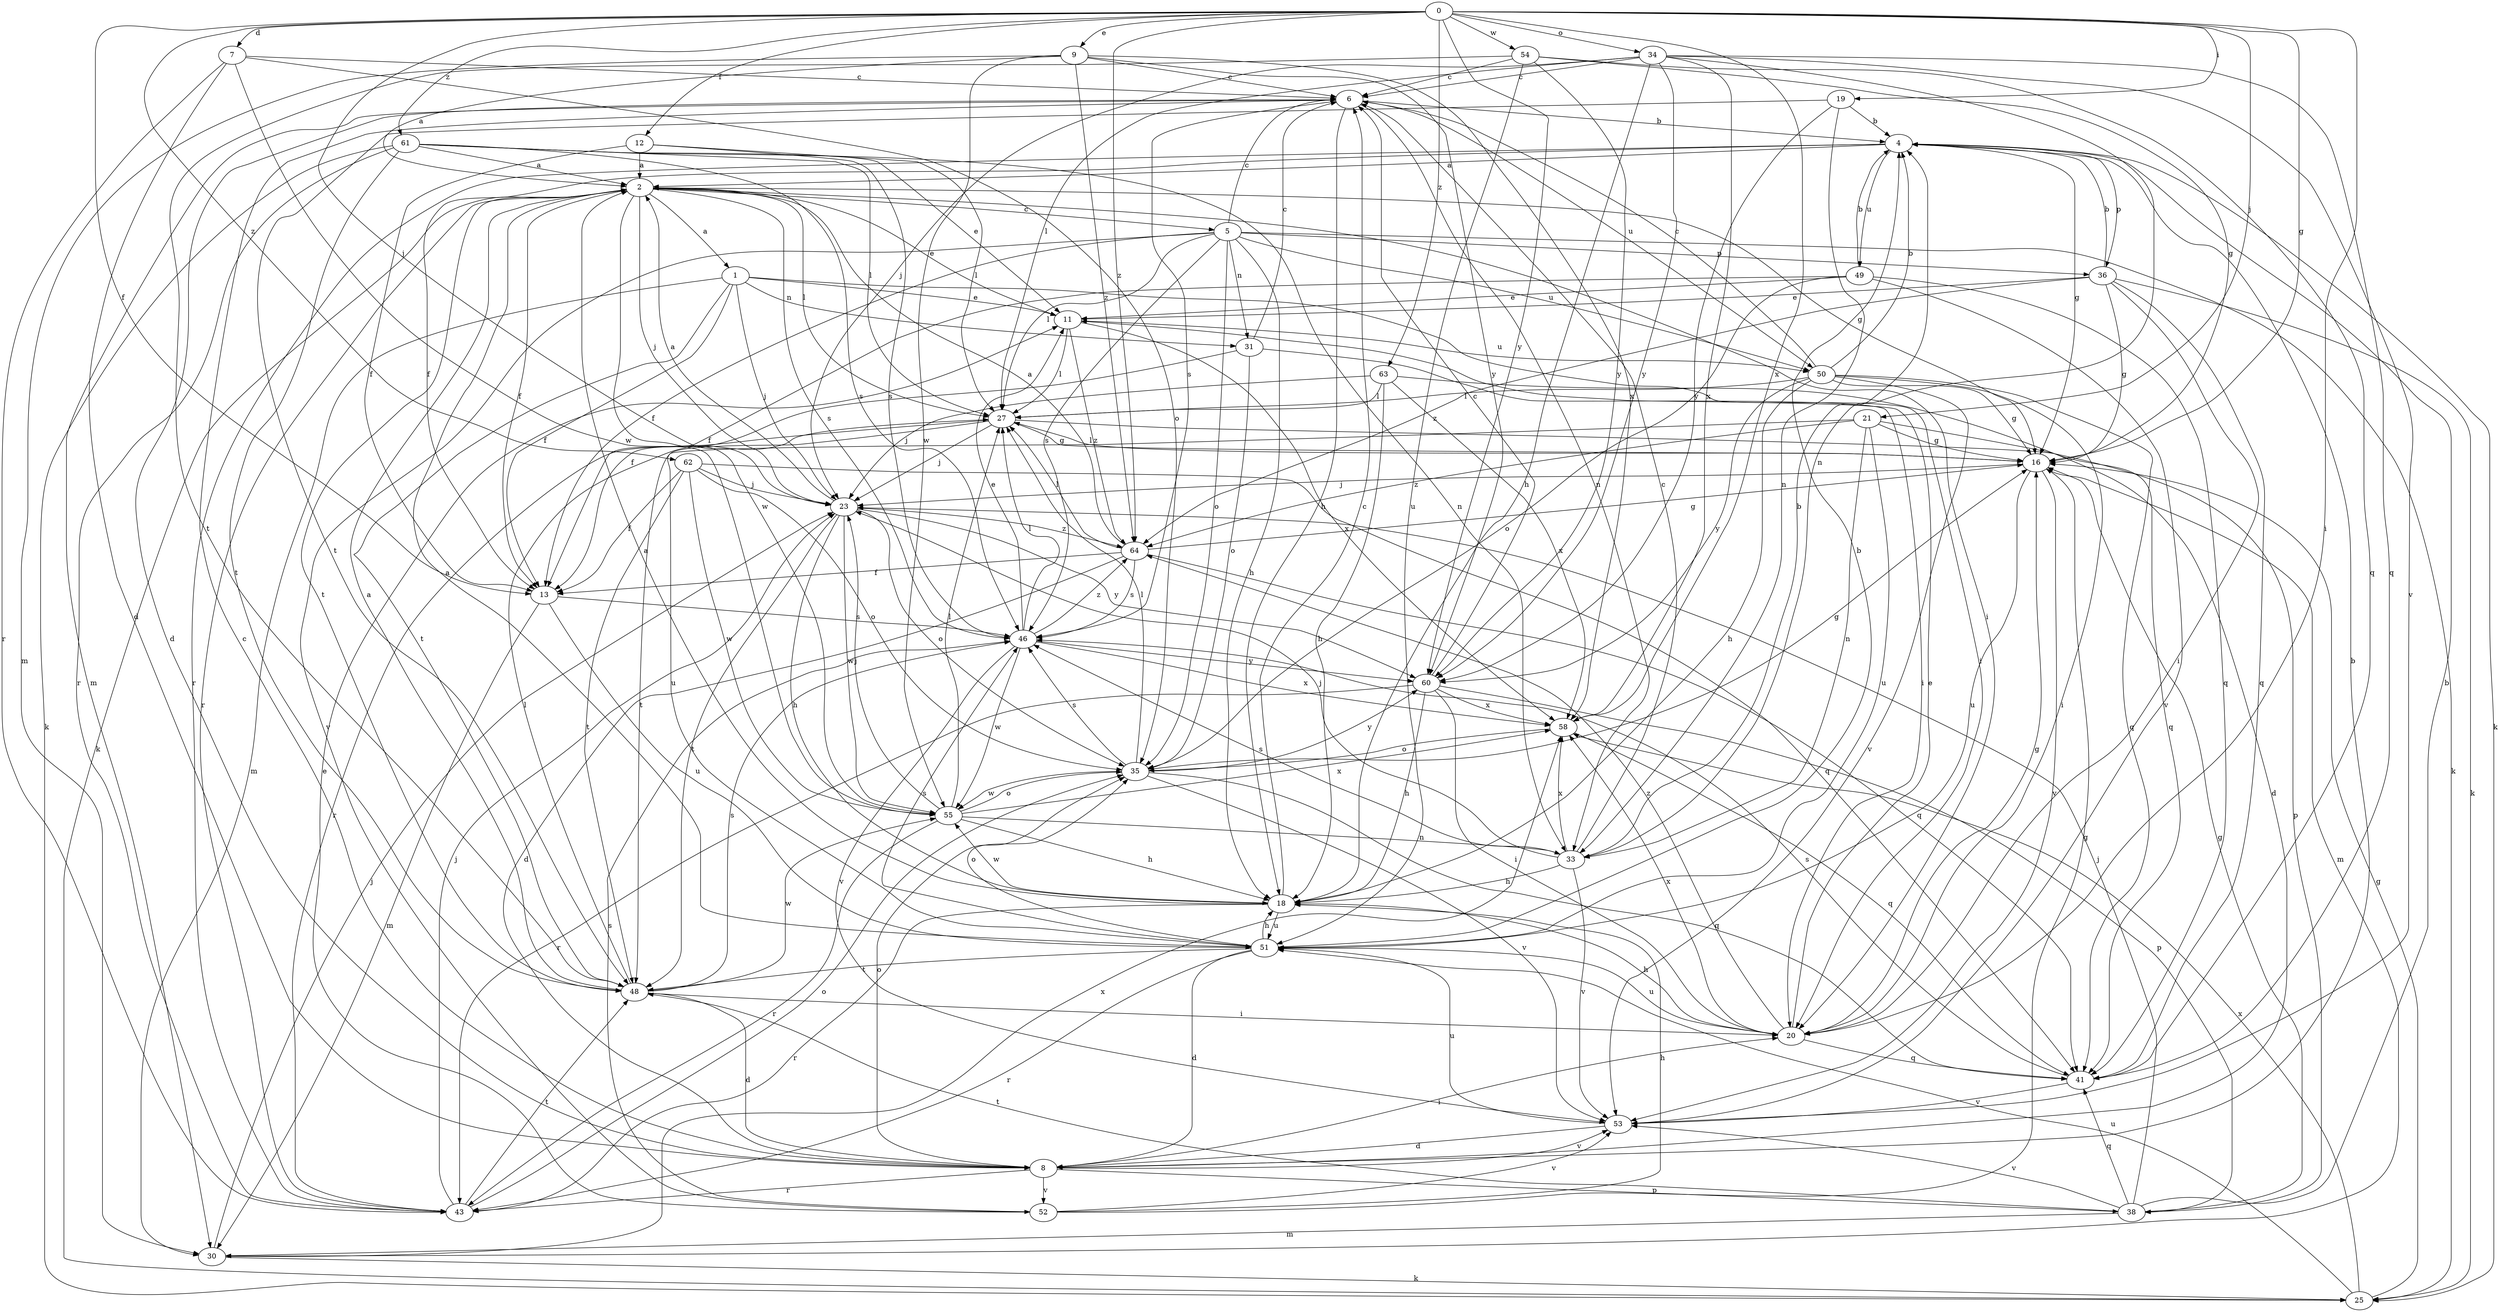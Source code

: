 strict digraph  {
0;
1;
2;
4;
5;
6;
7;
8;
9;
11;
12;
13;
16;
18;
19;
20;
21;
23;
25;
27;
30;
31;
33;
34;
35;
36;
38;
41;
43;
46;
48;
49;
50;
51;
52;
53;
54;
55;
58;
60;
61;
62;
63;
64;
0 -> 7  [label=d];
0 -> 9  [label=e];
0 -> 12  [label=f];
0 -> 13  [label=f];
0 -> 16  [label=g];
0 -> 19  [label=i];
0 -> 20  [label=i];
0 -> 21  [label=j];
0 -> 23  [label=j];
0 -> 34  [label=o];
0 -> 54  [label=w];
0 -> 58  [label=x];
0 -> 60  [label=y];
0 -> 61  [label=z];
0 -> 62  [label=z];
0 -> 63  [label=z];
0 -> 64  [label=z];
1 -> 11  [label=e];
1 -> 13  [label=f];
1 -> 20  [label=i];
1 -> 23  [label=j];
1 -> 30  [label=m];
1 -> 31  [label=n];
1 -> 48  [label=t];
2 -> 1  [label=a];
2 -> 5  [label=c];
2 -> 11  [label=e];
2 -> 13  [label=f];
2 -> 16  [label=g];
2 -> 20  [label=i];
2 -> 23  [label=j];
2 -> 25  [label=k];
2 -> 27  [label=l];
2 -> 43  [label=r];
2 -> 46  [label=s];
2 -> 48  [label=t];
2 -> 55  [label=w];
4 -> 2  [label=a];
4 -> 13  [label=f];
4 -> 16  [label=g];
4 -> 25  [label=k];
4 -> 36  [label=p];
4 -> 43  [label=r];
4 -> 49  [label=u];
5 -> 6  [label=c];
5 -> 13  [label=f];
5 -> 18  [label=h];
5 -> 25  [label=k];
5 -> 27  [label=l];
5 -> 31  [label=n];
5 -> 35  [label=o];
5 -> 36  [label=p];
5 -> 46  [label=s];
5 -> 50  [label=u];
5 -> 52  [label=v];
6 -> 4  [label=b];
6 -> 8  [label=d];
6 -> 18  [label=h];
6 -> 30  [label=m];
6 -> 33  [label=n];
6 -> 46  [label=s];
6 -> 50  [label=u];
7 -> 6  [label=c];
7 -> 8  [label=d];
7 -> 35  [label=o];
7 -> 43  [label=r];
7 -> 55  [label=w];
8 -> 4  [label=b];
8 -> 6  [label=c];
8 -> 20  [label=i];
8 -> 35  [label=o];
8 -> 38  [label=p];
8 -> 43  [label=r];
8 -> 52  [label=v];
8 -> 53  [label=v];
9 -> 2  [label=a];
9 -> 6  [label=c];
9 -> 30  [label=m];
9 -> 55  [label=w];
9 -> 58  [label=x];
9 -> 60  [label=y];
9 -> 64  [label=z];
11 -> 27  [label=l];
11 -> 50  [label=u];
11 -> 58  [label=x];
11 -> 64  [label=z];
12 -> 2  [label=a];
12 -> 13  [label=f];
12 -> 27  [label=l];
12 -> 46  [label=s];
13 -> 30  [label=m];
13 -> 46  [label=s];
13 -> 51  [label=u];
16 -> 23  [label=j];
16 -> 27  [label=l];
16 -> 30  [label=m];
16 -> 51  [label=u];
16 -> 53  [label=v];
18 -> 2  [label=a];
18 -> 6  [label=c];
18 -> 43  [label=r];
18 -> 51  [label=u];
18 -> 55  [label=w];
19 -> 4  [label=b];
19 -> 33  [label=n];
19 -> 48  [label=t];
19 -> 60  [label=y];
20 -> 11  [label=e];
20 -> 16  [label=g];
20 -> 18  [label=h];
20 -> 41  [label=q];
20 -> 51  [label=u];
20 -> 58  [label=x];
20 -> 64  [label=z];
21 -> 8  [label=d];
21 -> 16  [label=g];
21 -> 33  [label=n];
21 -> 48  [label=t];
21 -> 51  [label=u];
21 -> 64  [label=z];
23 -> 2  [label=a];
23 -> 18  [label=h];
23 -> 35  [label=o];
23 -> 48  [label=t];
23 -> 55  [label=w];
23 -> 60  [label=y];
23 -> 64  [label=z];
25 -> 16  [label=g];
25 -> 51  [label=u];
25 -> 58  [label=x];
27 -> 16  [label=g];
27 -> 23  [label=j];
27 -> 38  [label=p];
27 -> 43  [label=r];
27 -> 51  [label=u];
30 -> 23  [label=j];
30 -> 25  [label=k];
30 -> 58  [label=x];
31 -> 6  [label=c];
31 -> 13  [label=f];
31 -> 20  [label=i];
31 -> 35  [label=o];
33 -> 4  [label=b];
33 -> 6  [label=c];
33 -> 18  [label=h];
33 -> 23  [label=j];
33 -> 46  [label=s];
33 -> 53  [label=v];
33 -> 58  [label=x];
34 -> 6  [label=c];
34 -> 18  [label=h];
34 -> 23  [label=j];
34 -> 27  [label=l];
34 -> 33  [label=n];
34 -> 41  [label=q];
34 -> 53  [label=v];
34 -> 58  [label=x];
34 -> 60  [label=y];
35 -> 16  [label=g];
35 -> 27  [label=l];
35 -> 41  [label=q];
35 -> 46  [label=s];
35 -> 53  [label=v];
35 -> 55  [label=w];
35 -> 60  [label=y];
36 -> 4  [label=b];
36 -> 11  [label=e];
36 -> 16  [label=g];
36 -> 20  [label=i];
36 -> 25  [label=k];
36 -> 41  [label=q];
36 -> 64  [label=z];
38 -> 4  [label=b];
38 -> 16  [label=g];
38 -> 23  [label=j];
38 -> 30  [label=m];
38 -> 41  [label=q];
38 -> 48  [label=t];
38 -> 53  [label=v];
41 -> 46  [label=s];
41 -> 53  [label=v];
43 -> 23  [label=j];
43 -> 35  [label=o];
43 -> 48  [label=t];
46 -> 11  [label=e];
46 -> 27  [label=l];
46 -> 53  [label=v];
46 -> 55  [label=w];
46 -> 58  [label=x];
46 -> 60  [label=y];
46 -> 64  [label=z];
48 -> 2  [label=a];
48 -> 8  [label=d];
48 -> 20  [label=i];
48 -> 27  [label=l];
48 -> 46  [label=s];
48 -> 55  [label=w];
49 -> 4  [label=b];
49 -> 11  [label=e];
49 -> 13  [label=f];
49 -> 35  [label=o];
49 -> 41  [label=q];
49 -> 53  [label=v];
50 -> 4  [label=b];
50 -> 6  [label=c];
50 -> 16  [label=g];
50 -> 18  [label=h];
50 -> 20  [label=i];
50 -> 27  [label=l];
50 -> 41  [label=q];
50 -> 53  [label=v];
50 -> 60  [label=y];
51 -> 2  [label=a];
51 -> 4  [label=b];
51 -> 8  [label=d];
51 -> 18  [label=h];
51 -> 35  [label=o];
51 -> 43  [label=r];
51 -> 46  [label=s];
51 -> 48  [label=t];
52 -> 11  [label=e];
52 -> 16  [label=g];
52 -> 18  [label=h];
52 -> 46  [label=s];
52 -> 53  [label=v];
53 -> 8  [label=d];
53 -> 51  [label=u];
54 -> 6  [label=c];
54 -> 16  [label=g];
54 -> 41  [label=q];
54 -> 48  [label=t];
54 -> 51  [label=u];
54 -> 60  [label=y];
55 -> 18  [label=h];
55 -> 23  [label=j];
55 -> 27  [label=l];
55 -> 33  [label=n];
55 -> 35  [label=o];
55 -> 43  [label=r];
55 -> 58  [label=x];
58 -> 35  [label=o];
58 -> 41  [label=q];
60 -> 6  [label=c];
60 -> 18  [label=h];
60 -> 20  [label=i];
60 -> 38  [label=p];
60 -> 43  [label=r];
60 -> 58  [label=x];
61 -> 2  [label=a];
61 -> 11  [label=e];
61 -> 25  [label=k];
61 -> 27  [label=l];
61 -> 33  [label=n];
61 -> 43  [label=r];
61 -> 46  [label=s];
61 -> 48  [label=t];
62 -> 13  [label=f];
62 -> 23  [label=j];
62 -> 35  [label=o];
62 -> 41  [label=q];
62 -> 48  [label=t];
62 -> 55  [label=w];
63 -> 18  [label=h];
63 -> 23  [label=j];
63 -> 27  [label=l];
63 -> 41  [label=q];
63 -> 58  [label=x];
64 -> 2  [label=a];
64 -> 8  [label=d];
64 -> 13  [label=f];
64 -> 16  [label=g];
64 -> 27  [label=l];
64 -> 41  [label=q];
64 -> 46  [label=s];
}
